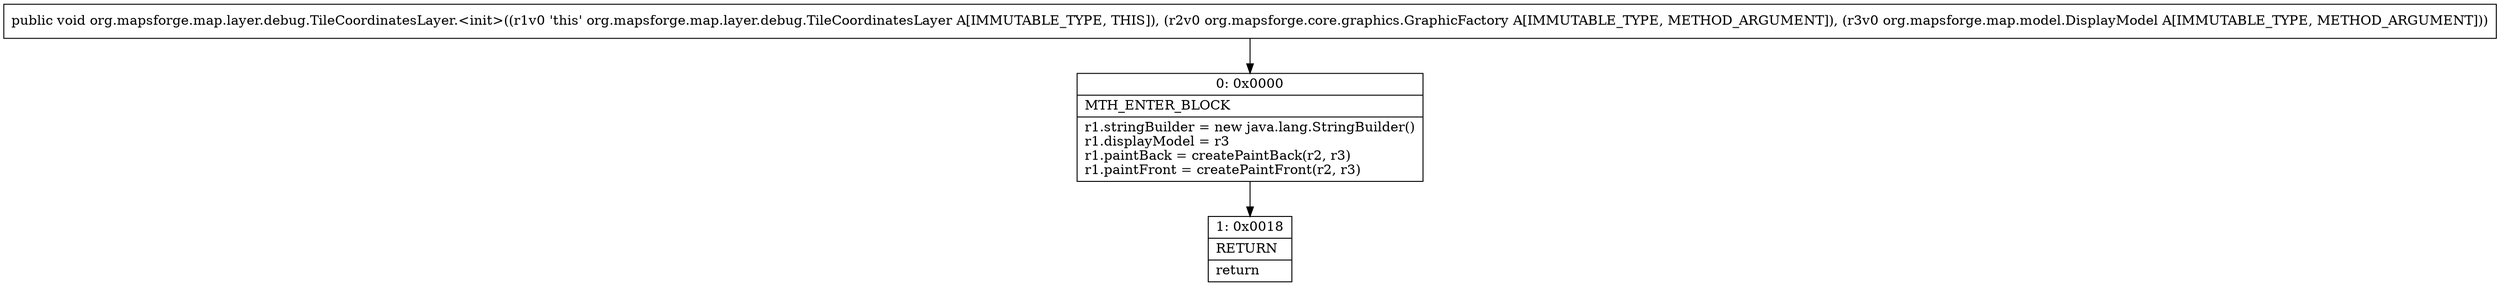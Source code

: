 digraph "CFG fororg.mapsforge.map.layer.debug.TileCoordinatesLayer.\<init\>(Lorg\/mapsforge\/core\/graphics\/GraphicFactory;Lorg\/mapsforge\/map\/model\/DisplayModel;)V" {
Node_0 [shape=record,label="{0\:\ 0x0000|MTH_ENTER_BLOCK\l|r1.stringBuilder = new java.lang.StringBuilder()\lr1.displayModel = r3\lr1.paintBack = createPaintBack(r2, r3)\lr1.paintFront = createPaintFront(r2, r3)\l}"];
Node_1 [shape=record,label="{1\:\ 0x0018|RETURN\l|return\l}"];
MethodNode[shape=record,label="{public void org.mapsforge.map.layer.debug.TileCoordinatesLayer.\<init\>((r1v0 'this' org.mapsforge.map.layer.debug.TileCoordinatesLayer A[IMMUTABLE_TYPE, THIS]), (r2v0 org.mapsforge.core.graphics.GraphicFactory A[IMMUTABLE_TYPE, METHOD_ARGUMENT]), (r3v0 org.mapsforge.map.model.DisplayModel A[IMMUTABLE_TYPE, METHOD_ARGUMENT])) }"];
MethodNode -> Node_0;
Node_0 -> Node_1;
}

